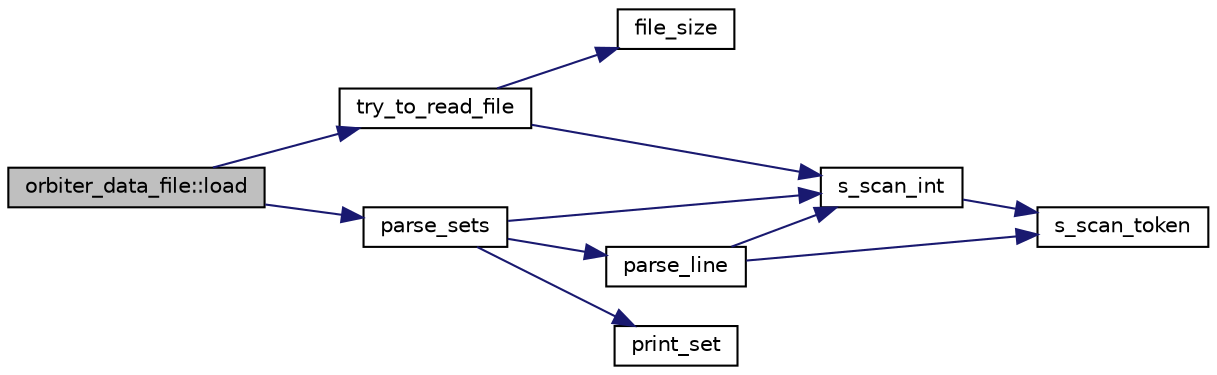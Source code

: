 digraph "orbiter_data_file::load"
{
  edge [fontname="Helvetica",fontsize="10",labelfontname="Helvetica",labelfontsize="10"];
  node [fontname="Helvetica",fontsize="10",shape=record];
  rankdir="LR";
  Node9 [label="orbiter_data_file::load",height=0.2,width=0.4,color="black", fillcolor="grey75", style="filled", fontcolor="black"];
  Node9 -> Node10 [color="midnightblue",fontsize="10",style="solid",fontname="Helvetica"];
  Node10 [label="try_to_read_file",height=0.2,width=0.4,color="black", fillcolor="white", style="filled",URL="$d5/db4/io__and__os_8h.html#a1097b6ad7e39d3771b7e6a2fcb9326e9"];
  Node10 -> Node11 [color="midnightblue",fontsize="10",style="solid",fontname="Helvetica"];
  Node11 [label="file_size",height=0.2,width=0.4,color="black", fillcolor="white", style="filled",URL="$d4/d74/util_8_c.html#a5c37cf5785204b6e9adf647dc14d0e50"];
  Node10 -> Node12 [color="midnightblue",fontsize="10",style="solid",fontname="Helvetica"];
  Node12 [label="s_scan_int",height=0.2,width=0.4,color="black", fillcolor="white", style="filled",URL="$d4/d74/util_8_c.html#ab43cab8ae063700a2fc82113b69eea5f"];
  Node12 -> Node13 [color="midnightblue",fontsize="10",style="solid",fontname="Helvetica"];
  Node13 [label="s_scan_token",height=0.2,width=0.4,color="black", fillcolor="white", style="filled",URL="$d4/d74/util_8_c.html#a8d1a4ad92d09138f7a1a7e389469ed45"];
  Node9 -> Node14 [color="midnightblue",fontsize="10",style="solid",fontname="Helvetica"];
  Node14 [label="parse_sets",height=0.2,width=0.4,color="black", fillcolor="white", style="filled",URL="$d5/db4/io__and__os_8h.html#a1612628db54b7daaa67b440f2343b240"];
  Node14 -> Node12 [color="midnightblue",fontsize="10",style="solid",fontname="Helvetica"];
  Node14 -> Node15 [color="midnightblue",fontsize="10",style="solid",fontname="Helvetica"];
  Node15 [label="parse_line",height=0.2,width=0.4,color="black", fillcolor="white", style="filled",URL="$d4/d74/util_8_c.html#a19b7001c6d761d06e3aa469ad260c9de"];
  Node15 -> Node12 [color="midnightblue",fontsize="10",style="solid",fontname="Helvetica"];
  Node15 -> Node13 [color="midnightblue",fontsize="10",style="solid",fontname="Helvetica"];
  Node14 -> Node16 [color="midnightblue",fontsize="10",style="solid",fontname="Helvetica"];
  Node16 [label="print_set",height=0.2,width=0.4,color="black", fillcolor="white", style="filled",URL="$d4/d74/util_8_c.html#a5cfa0b8a752874778b8fee3739ddaa1c"];
}
